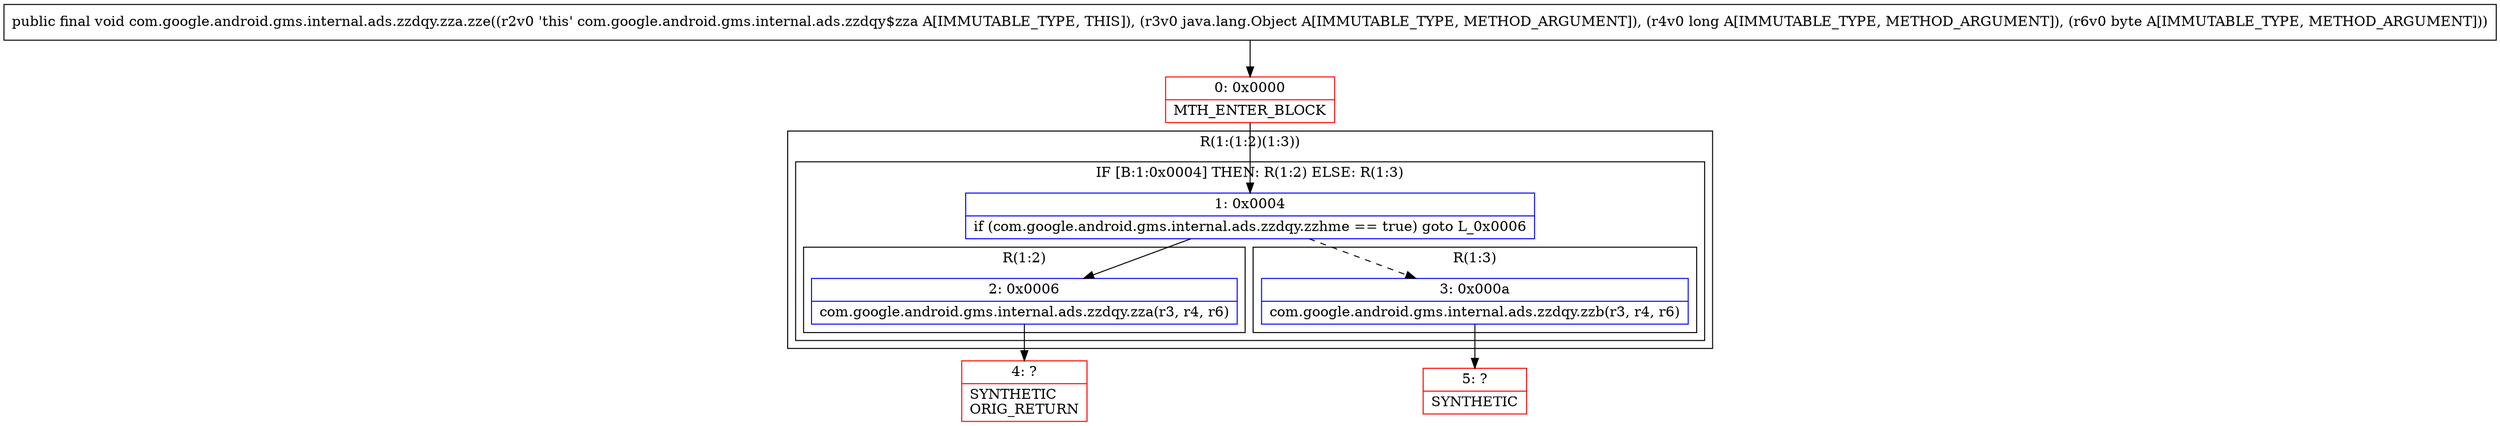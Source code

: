 digraph "CFG forcom.google.android.gms.internal.ads.zzdqy.zza.zze(Ljava\/lang\/Object;JB)V" {
subgraph cluster_Region_1780809619 {
label = "R(1:(1:2)(1:3))";
node [shape=record,color=blue];
subgraph cluster_IfRegion_269201805 {
label = "IF [B:1:0x0004] THEN: R(1:2) ELSE: R(1:3)";
node [shape=record,color=blue];
Node_1 [shape=record,label="{1\:\ 0x0004|if (com.google.android.gms.internal.ads.zzdqy.zzhme == true) goto L_0x0006\l}"];
subgraph cluster_Region_1382047209 {
label = "R(1:2)";
node [shape=record,color=blue];
Node_2 [shape=record,label="{2\:\ 0x0006|com.google.android.gms.internal.ads.zzdqy.zza(r3, r4, r6)\l}"];
}
subgraph cluster_Region_564476751 {
label = "R(1:3)";
node [shape=record,color=blue];
Node_3 [shape=record,label="{3\:\ 0x000a|com.google.android.gms.internal.ads.zzdqy.zzb(r3, r4, r6)\l}"];
}
}
}
Node_0 [shape=record,color=red,label="{0\:\ 0x0000|MTH_ENTER_BLOCK\l}"];
Node_4 [shape=record,color=red,label="{4\:\ ?|SYNTHETIC\lORIG_RETURN\l}"];
Node_5 [shape=record,color=red,label="{5\:\ ?|SYNTHETIC\l}"];
MethodNode[shape=record,label="{public final void com.google.android.gms.internal.ads.zzdqy.zza.zze((r2v0 'this' com.google.android.gms.internal.ads.zzdqy$zza A[IMMUTABLE_TYPE, THIS]), (r3v0 java.lang.Object A[IMMUTABLE_TYPE, METHOD_ARGUMENT]), (r4v0 long A[IMMUTABLE_TYPE, METHOD_ARGUMENT]), (r6v0 byte A[IMMUTABLE_TYPE, METHOD_ARGUMENT])) }"];
MethodNode -> Node_0;
Node_1 -> Node_2;
Node_1 -> Node_3[style=dashed];
Node_2 -> Node_4;
Node_3 -> Node_5;
Node_0 -> Node_1;
}

